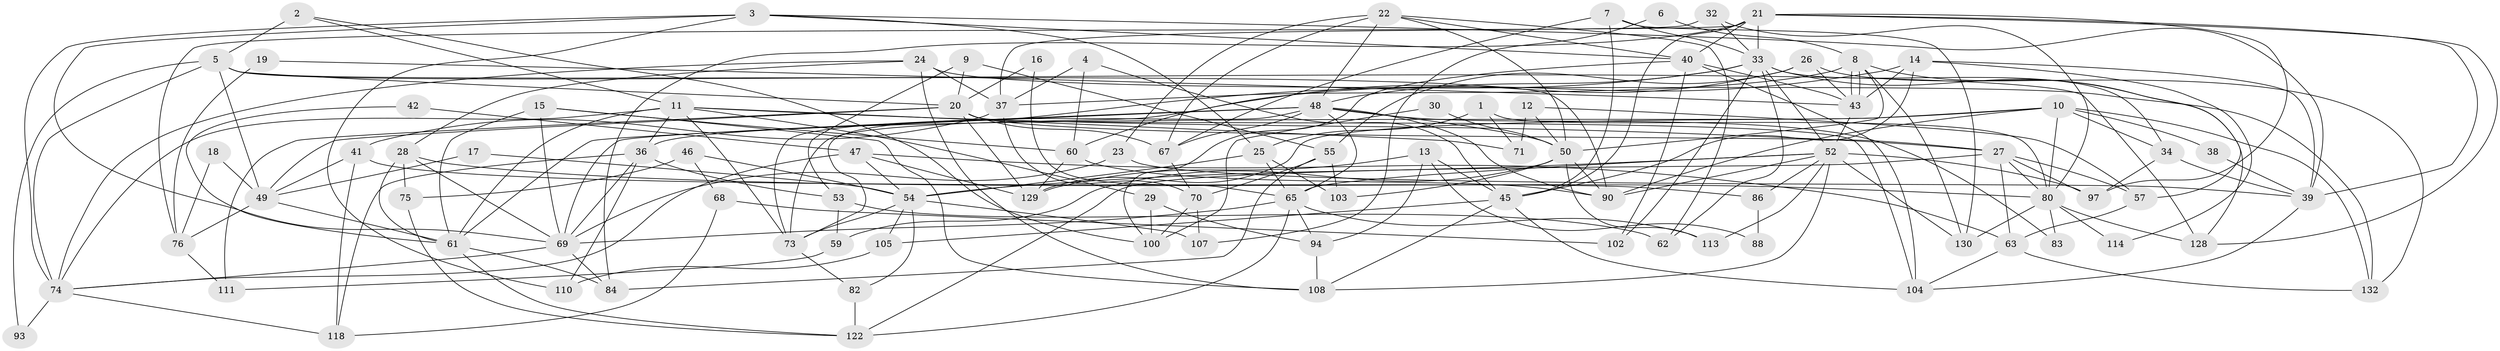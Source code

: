 // original degree distribution, {3: 0.32592592592592595, 6: 0.0962962962962963, 2: 0.13333333333333333, 5: 0.2074074074074074, 4: 0.17777777777777778, 7: 0.044444444444444446, 8: 0.014814814814814815}
// Generated by graph-tools (version 1.1) at 2025/11/02/27/25 16:11:21]
// undirected, 94 vertices, 224 edges
graph export_dot {
graph [start="1"]
  node [color=gray90,style=filled];
  1;
  2;
  3;
  4 [super="+72"];
  5 [super="+66"];
  6;
  7 [super="+131"];
  8 [super="+87"];
  9 [super="+58"];
  10 [super="+85"];
  11 [super="+35"];
  12;
  13;
  14 [super="+117"];
  15;
  16;
  17;
  18;
  19;
  20 [super="+91"];
  21 [super="+121"];
  22 [super="+116"];
  23;
  24 [super="+106"];
  25;
  26;
  27 [super="+31"];
  28;
  29;
  30;
  32;
  33 [super="+96"];
  34 [super="+89"];
  36 [super="+44"];
  37 [super="+95"];
  38;
  39 [super="+56"];
  40 [super="+126"];
  41;
  42;
  43 [super="+99"];
  45 [super="+125"];
  46;
  47 [super="+133"];
  48 [super="+51"];
  49 [super="+112"];
  50 [super="+127"];
  52 [super="+64"];
  53;
  54 [super="+120"];
  55;
  57;
  59 [super="+134"];
  60 [super="+79"];
  61 [super="+92"];
  62;
  63;
  65 [super="+77"];
  67;
  68;
  69 [super="+101"];
  70 [super="+109"];
  71;
  73;
  74 [super="+78"];
  75;
  76 [super="+81"];
  80 [super="+115"];
  82;
  83;
  84;
  86;
  88;
  90 [super="+119"];
  93;
  94 [super="+98"];
  97;
  100;
  102;
  103;
  104 [super="+124"];
  105;
  107;
  108 [super="+123"];
  110;
  111;
  113;
  114;
  118;
  122;
  128;
  129;
  130 [super="+135"];
  132;
  1 -- 25;
  1 -- 71;
  1 -- 80;
  2 -- 100;
  2 -- 11;
  2 -- 5;
  3 -- 74;
  3 -- 40;
  3 -- 25;
  3 -- 110;
  3 -- 69;
  3 -- 39;
  4 -- 45;
  4 -- 60;
  4 -- 37;
  5 -- 128;
  5 -- 49;
  5 -- 20;
  5 -- 90;
  5 -- 74;
  5 -- 93;
  6 -- 107;
  6 -- 8;
  7 -- 130;
  7 -- 45;
  7 -- 33;
  7 -- 67;
  8 -- 43;
  8 -- 43;
  8 -- 57;
  8 -- 50;
  8 -- 130;
  8 -- 37;
  9 -- 53;
  9 -- 55;
  9 -- 20;
  10 -- 36;
  10 -- 80;
  10 -- 129;
  10 -- 132;
  10 -- 90;
  10 -- 38;
  10 -- 34;
  11 -- 61;
  11 -- 29;
  11 -- 71;
  11 -- 36;
  11 -- 73;
  11 -- 74;
  11 -- 27;
  12 -- 57;
  12 -- 71;
  12 -- 50;
  13 -- 45;
  13 -- 129;
  13 -- 88;
  13 -- 94;
  14 -- 39;
  14 -- 73;
  14 -- 114;
  14 -- 43;
  14 -- 45;
  15 -- 60;
  15 -- 61;
  15 -- 69;
  15 -- 108;
  16 -- 65;
  16 -- 20;
  17 -- 54;
  17 -- 49;
  18 -- 76;
  18 -- 49;
  19 -- 43;
  19 -- 76;
  20 -- 49;
  20 -- 129;
  20 -- 67;
  20 -- 27;
  20 -- 111;
  20 -- 104;
  21 -- 84;
  21 -- 45;
  21 -- 128;
  21 -- 97;
  21 -- 33;
  21 -- 39;
  21 -- 40;
  21 -- 76;
  22 -- 67;
  22 -- 48;
  22 -- 62;
  22 -- 23;
  22 -- 50;
  22 -- 40;
  23 -- 69;
  23 -- 39;
  24 -- 132;
  24 -- 108;
  24 -- 37;
  24 -- 74 [weight=2];
  24 -- 28;
  25 -- 103;
  25 -- 65;
  25 -- 54;
  26 -- 132;
  26 -- 43;
  26 -- 55;
  26 -- 60;
  27 -- 97;
  27 -- 57;
  27 -- 80;
  27 -- 122;
  27 -- 63;
  28 -- 75;
  28 -- 61;
  28 -- 80;
  28 -- 69;
  29 -- 94;
  29 -- 100;
  30 -- 50;
  30 -- 100;
  32 -- 33;
  32 -- 37;
  32 -- 80;
  33 -- 34;
  33 -- 52;
  33 -- 62;
  33 -- 128;
  33 -- 48;
  33 -- 102;
  33 -- 73;
  34 -- 39;
  34 -- 97;
  36 -- 110;
  36 -- 53;
  36 -- 118;
  36 -- 69;
  37 -- 70;
  37 -- 41;
  38 -- 39;
  39 -- 104;
  40 -- 104;
  40 -- 102;
  40 -- 43;
  40 -- 100;
  41 -- 118;
  41 -- 86;
  41 -- 49;
  42 -- 47;
  42 -- 61;
  43 -- 52;
  45 -- 104;
  45 -- 105;
  45 -- 108;
  46 -- 68;
  46 -- 75;
  46 -- 54;
  47 -- 74;
  47 -- 129;
  47 -- 54;
  47 -- 63;
  48 -- 67;
  48 -- 83;
  48 -- 61;
  48 -- 50;
  48 -- 73;
  48 -- 69;
  48 -- 90;
  48 -- 65;
  49 -- 76;
  49 -- 61;
  50 -- 59 [weight=2];
  50 -- 103;
  50 -- 113;
  50 -- 90;
  52 -- 90;
  52 -- 86;
  52 -- 108;
  52 -- 65;
  52 -- 130;
  52 -- 97;
  52 -- 113;
  52 -- 54;
  53 -- 62;
  53 -- 59;
  54 -- 73;
  54 -- 82;
  54 -- 107;
  54 -- 105;
  55 -- 84;
  55 -- 103;
  55 -- 70;
  57 -- 63;
  59 -- 111;
  60 -- 129;
  60 -- 90;
  61 -- 122;
  61 -- 84;
  63 -- 104;
  63 -- 132;
  65 -- 113;
  65 -- 122;
  65 -- 69;
  65 -- 94;
  67 -- 70;
  68 -- 102;
  68 -- 118;
  69 -- 74;
  69 -- 84;
  70 -- 100;
  70 -- 107;
  73 -- 82;
  74 -- 118;
  74 -- 93;
  75 -- 122;
  76 -- 111;
  80 -- 128;
  80 -- 114;
  80 -- 83;
  80 -- 130;
  82 -- 122;
  86 -- 88;
  94 -- 108;
  105 -- 110;
}

